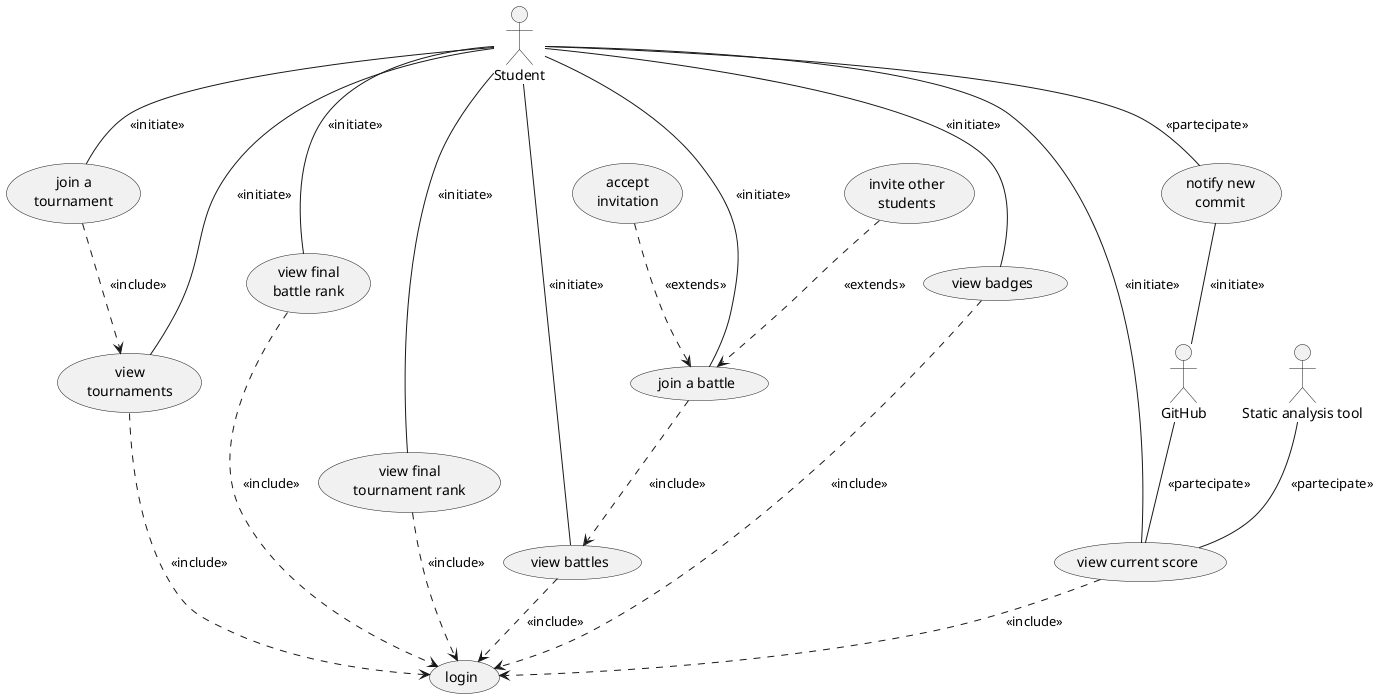 @startuml use case diagram - student

actor :Student:
actor :GitHub:
actor :Static analysis tool: as tool

'usecase (view battle\ndetails) as battleDetails
'usecase (view\ntournament\ndetails) as tournamentDetails
usecase (join a\ntournament) as joinTournament
usecase (view\ntournaments) as viewTournaments

Student -- joinTournament: <<initiate>>
Student --- viewTournaments: <<initiate>>
joinTournament ..> viewTournaments: <<include>>
viewTournaments ..> (login): <<include>>

Student --- (join a battle): <<initiate>>
Student --- (view battles): <<initiate>>
(join a battle) ..> (view battles): <<include>>
(view battles) ..> login: <<include>>


'Student --- battleDetails: <<initiate>>
'Student -- tournamentDetails: <<initiate>>

'(join a battle) .> battleDetails: <<include>>
'battleDetails .> tournamentDetails: <<include>>
'tournamentDetails .> joinTournament: <<include>>

(invite other\nstudents) ..> (join a battle): <<extends>>
(accept\ninvitation) ..> (join a battle): <<extends>>

Student -- (view final\nbattle rank): <<initiate>>
(view final\nbattle rank) ..> login: <<include>>

Student -- (view final\ntournament rank): <<initiate>>
(view final\ntournament rank) ..> login: <<include>>

Student -- (view badges): <<initiate>>
(view badges) ..> login: <<include>>


Student - (view current score): <<initiate>>
GitHub -- (view current score): <<partecipate>>
tool -- (view current score): <<partecipate>>
(view current score) ..> login: <<include>>

Student -- (notify new\ncommit): <<partecipate>>
(notify new\ncommit) -- GitHub: <<initiate>>


@enduml